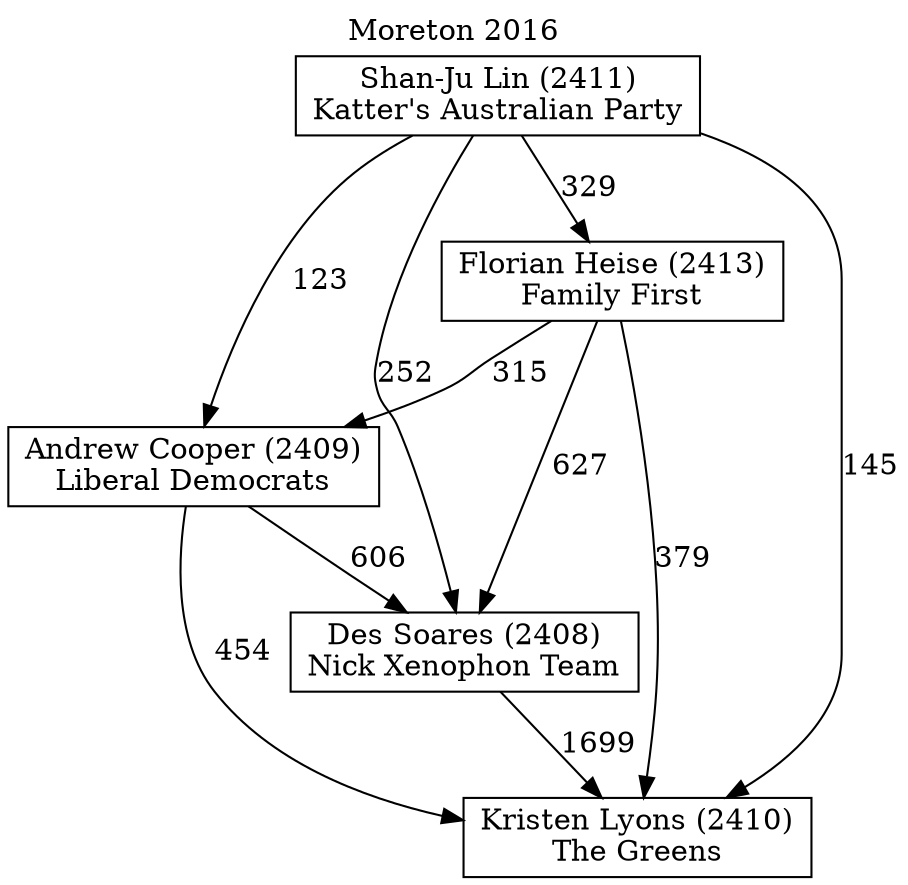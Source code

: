 // House preference flow
digraph "Kristen Lyons (2410)_Moreton_2016" {
	graph [label="Moreton 2016" labelloc=t mclimit=10]
	node [shape=box]
	"Andrew Cooper (2409)" [label="Andrew Cooper (2409)
Liberal Democrats"]
	"Kristen Lyons (2410)" [label="Kristen Lyons (2410)
The Greens"]
	"Shan-Ju Lin (2411)" [label="Shan-Ju Lin (2411)
Katter's Australian Party"]
	"Florian Heise (2413)" [label="Florian Heise (2413)
Family First"]
	"Des Soares (2408)" [label="Des Soares (2408)
Nick Xenophon Team"]
	"Florian Heise (2413)" -> "Kristen Lyons (2410)" [label=379]
	"Shan-Ju Lin (2411)" -> "Kristen Lyons (2410)" [label=145]
	"Florian Heise (2413)" -> "Des Soares (2408)" [label=627]
	"Andrew Cooper (2409)" -> "Kristen Lyons (2410)" [label=454]
	"Shan-Ju Lin (2411)" -> "Florian Heise (2413)" [label=329]
	"Shan-Ju Lin (2411)" -> "Des Soares (2408)" [label=252]
	"Shan-Ju Lin (2411)" -> "Andrew Cooper (2409)" [label=123]
	"Florian Heise (2413)" -> "Andrew Cooper (2409)" [label=315]
	"Andrew Cooper (2409)" -> "Des Soares (2408)" [label=606]
	"Des Soares (2408)" -> "Kristen Lyons (2410)" [label=1699]
}
